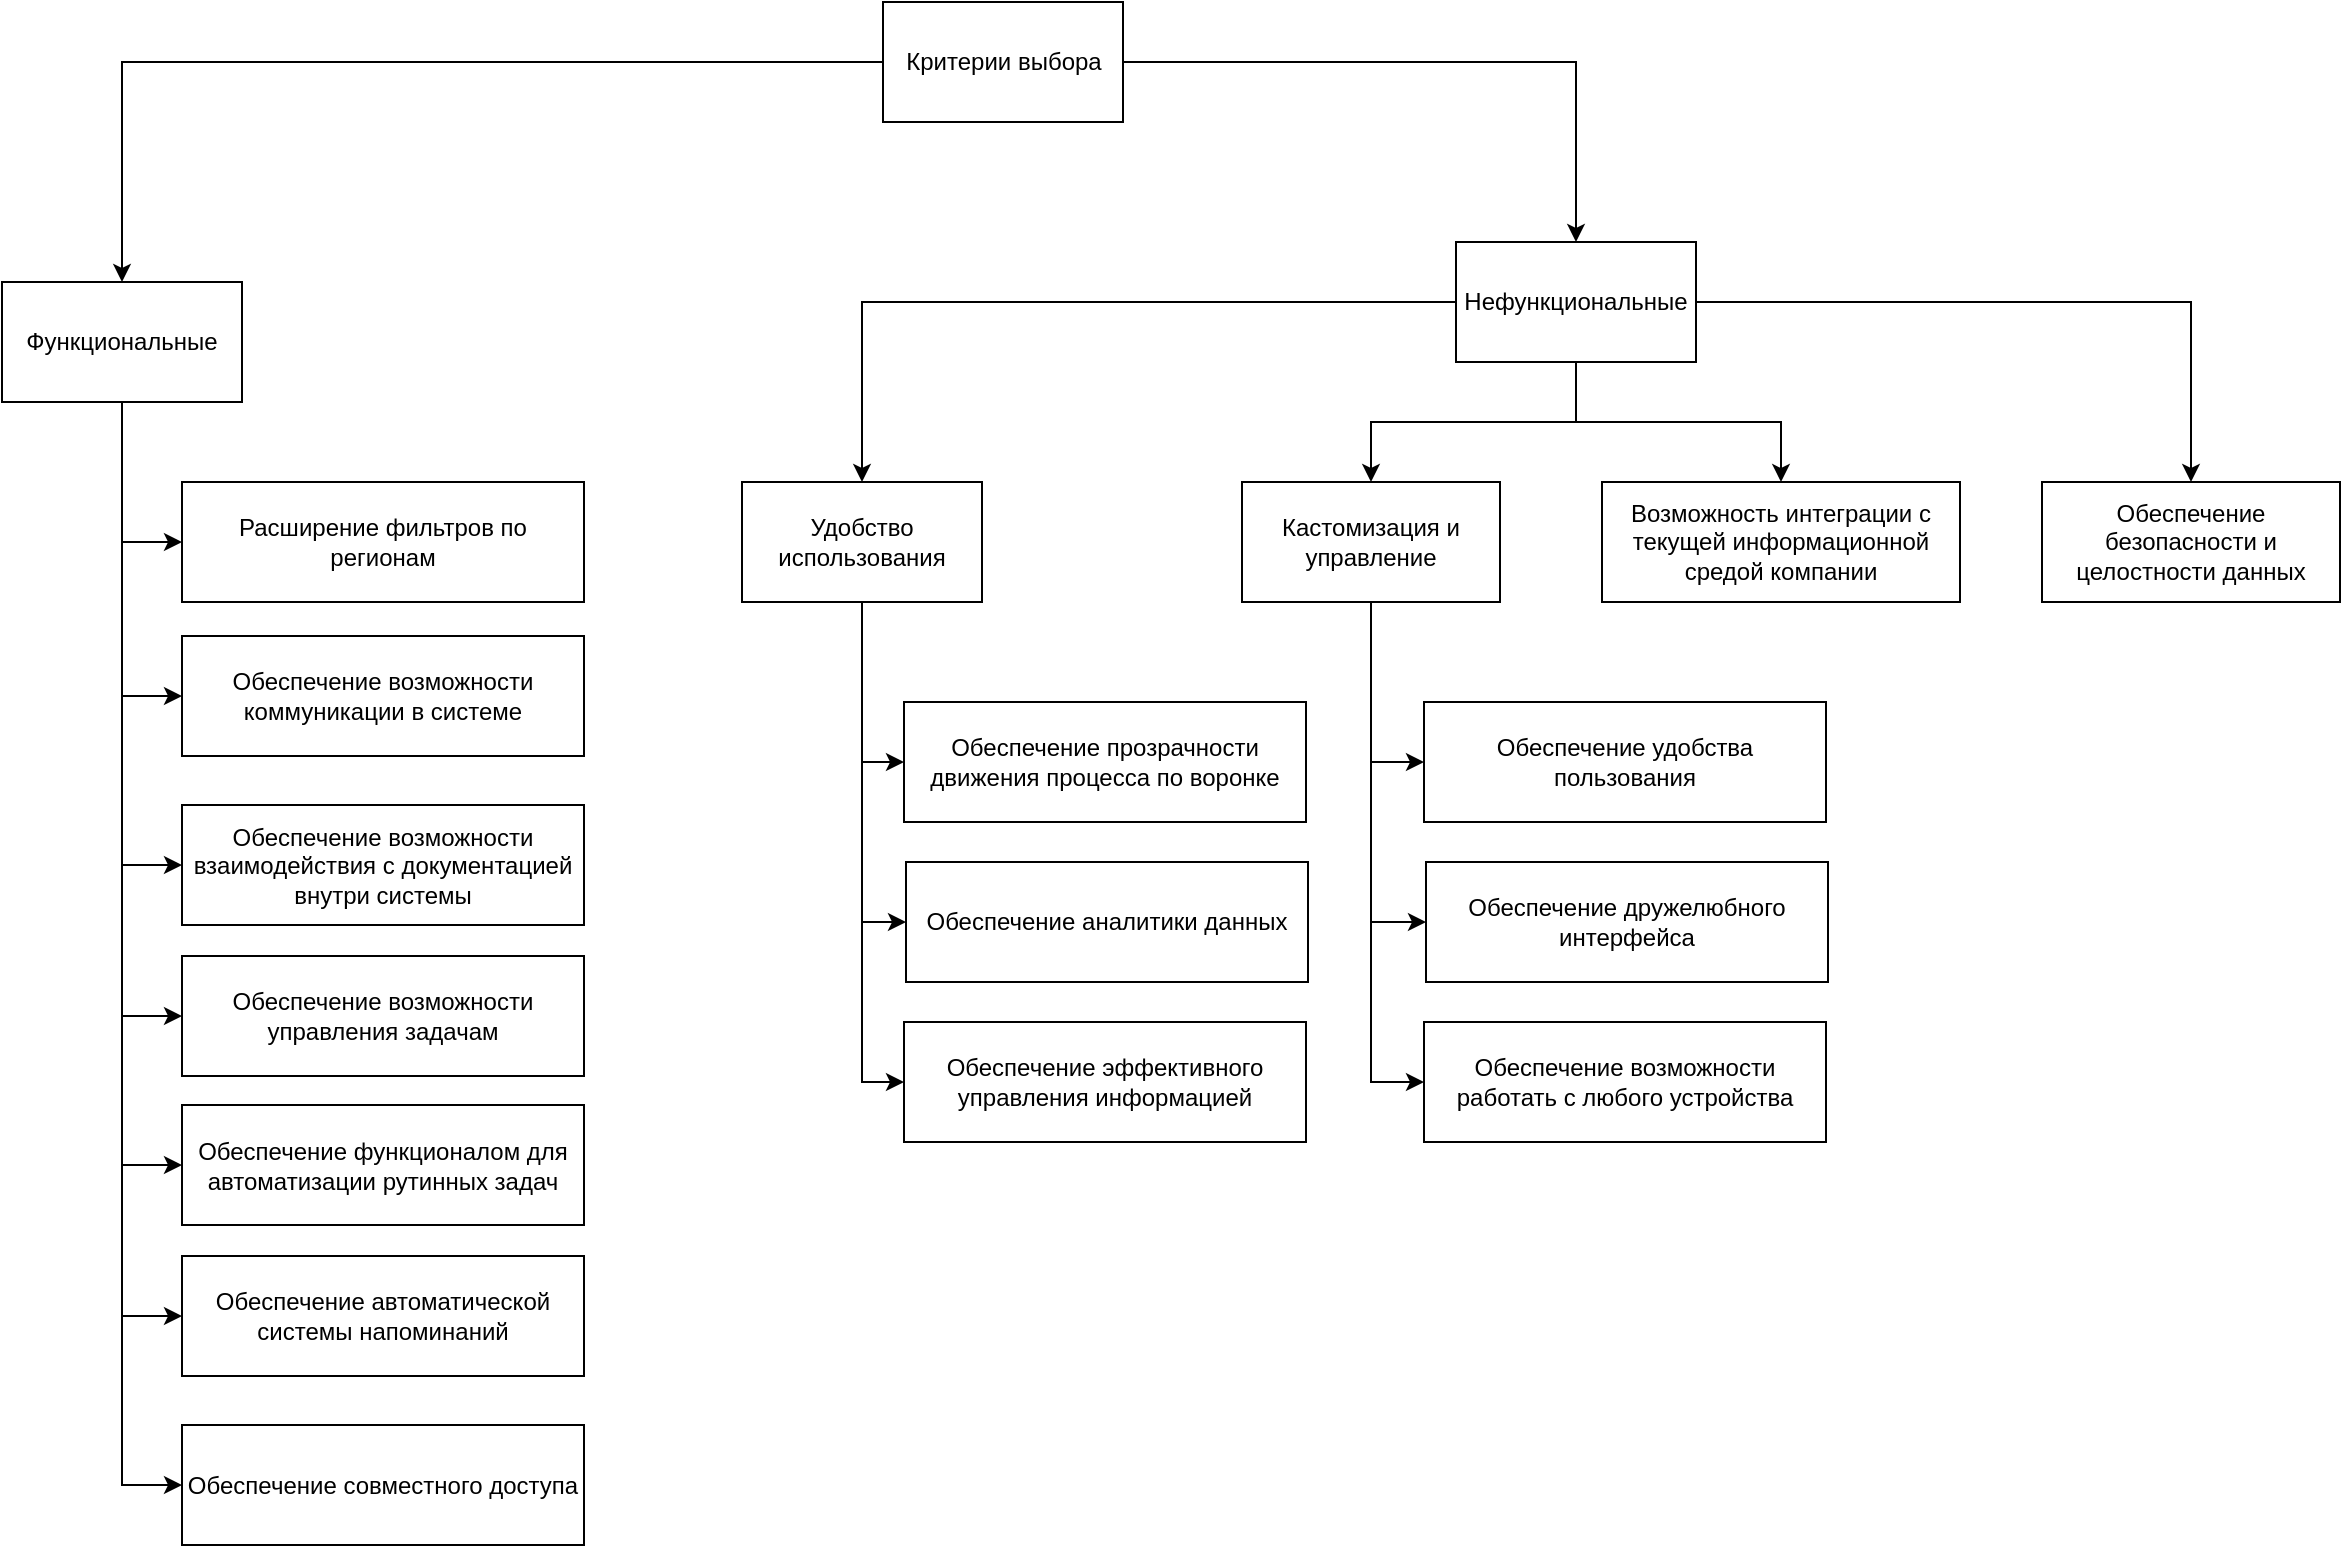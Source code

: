 <mxfile version="22.1.5" type="github">
  <diagram name="Page-1" id="XEkcd8DXK6cYoFrj4VAr">
    <mxGraphModel dx="1960" dy="1146" grid="1" gridSize="10" guides="1" tooltips="1" connect="1" arrows="1" fold="1" page="1" pageScale="1" pageWidth="827" pageHeight="1169" math="0" shadow="0">
      <root>
        <mxCell id="0" />
        <mxCell id="1" parent="0" />
        <mxCell id="ZkaKHpSh5NO_QCCOGs7D-12" style="edgeStyle=orthogonalEdgeStyle;rounded=0;orthogonalLoop=1;jettySize=auto;html=1;" edge="1" parent="1" source="MVHBoMpumN7ushQgrpT9-1" target="MVHBoMpumN7ushQgrpT9-2">
          <mxGeometry relative="1" as="geometry" />
        </mxCell>
        <mxCell id="ZkaKHpSh5NO_QCCOGs7D-13" style="edgeStyle=orthogonalEdgeStyle;rounded=0;orthogonalLoop=1;jettySize=auto;html=1;" edge="1" parent="1" source="MVHBoMpumN7ushQgrpT9-1" target="MVHBoMpumN7ushQgrpT9-3">
          <mxGeometry relative="1" as="geometry" />
        </mxCell>
        <mxCell id="MVHBoMpumN7ushQgrpT9-1" value="Критерии выбора" style="rounded=0;whiteSpace=wrap;html=1;" parent="1" vertex="1">
          <mxGeometry x="540.5" y="40" width="120" height="60" as="geometry" />
        </mxCell>
        <mxCell id="ZkaKHpSh5NO_QCCOGs7D-14" style="edgeStyle=orthogonalEdgeStyle;rounded=0;orthogonalLoop=1;jettySize=auto;html=1;entryX=0;entryY=0.5;entryDx=0;entryDy=0;" edge="1" parent="1" source="MVHBoMpumN7ushQgrpT9-2" target="ZkaKHpSh5NO_QCCOGs7D-4">
          <mxGeometry relative="1" as="geometry" />
        </mxCell>
        <mxCell id="ZkaKHpSh5NO_QCCOGs7D-15" style="edgeStyle=orthogonalEdgeStyle;rounded=0;orthogonalLoop=1;jettySize=auto;html=1;entryX=0;entryY=0.5;entryDx=0;entryDy=0;" edge="1" parent="1" source="MVHBoMpumN7ushQgrpT9-2" target="ZkaKHpSh5NO_QCCOGs7D-5">
          <mxGeometry relative="1" as="geometry" />
        </mxCell>
        <mxCell id="ZkaKHpSh5NO_QCCOGs7D-16" style="edgeStyle=orthogonalEdgeStyle;rounded=0;orthogonalLoop=1;jettySize=auto;html=1;entryX=0;entryY=0.5;entryDx=0;entryDy=0;" edge="1" parent="1" source="MVHBoMpumN7ushQgrpT9-2" target="ZkaKHpSh5NO_QCCOGs7D-7">
          <mxGeometry relative="1" as="geometry" />
        </mxCell>
        <mxCell id="ZkaKHpSh5NO_QCCOGs7D-17" style="edgeStyle=orthogonalEdgeStyle;rounded=0;orthogonalLoop=1;jettySize=auto;html=1;entryX=0;entryY=0.5;entryDx=0;entryDy=0;" edge="1" parent="1" source="MVHBoMpumN7ushQgrpT9-2" target="ZkaKHpSh5NO_QCCOGs7D-8">
          <mxGeometry relative="1" as="geometry" />
        </mxCell>
        <mxCell id="ZkaKHpSh5NO_QCCOGs7D-18" style="edgeStyle=orthogonalEdgeStyle;rounded=0;orthogonalLoop=1;jettySize=auto;html=1;entryX=0;entryY=0.5;entryDx=0;entryDy=0;" edge="1" parent="1" source="MVHBoMpumN7ushQgrpT9-2" target="ZkaKHpSh5NO_QCCOGs7D-9">
          <mxGeometry relative="1" as="geometry" />
        </mxCell>
        <mxCell id="ZkaKHpSh5NO_QCCOGs7D-19" style="edgeStyle=orthogonalEdgeStyle;rounded=0;orthogonalLoop=1;jettySize=auto;html=1;entryX=0;entryY=0.5;entryDx=0;entryDy=0;" edge="1" parent="1" source="MVHBoMpumN7ushQgrpT9-2" target="ZkaKHpSh5NO_QCCOGs7D-10">
          <mxGeometry relative="1" as="geometry" />
        </mxCell>
        <mxCell id="ZkaKHpSh5NO_QCCOGs7D-20" style="edgeStyle=orthogonalEdgeStyle;rounded=0;orthogonalLoop=1;jettySize=auto;html=1;entryX=0;entryY=0.5;entryDx=0;entryDy=0;" edge="1" parent="1" source="MVHBoMpumN7ushQgrpT9-2" target="ZkaKHpSh5NO_QCCOGs7D-11">
          <mxGeometry relative="1" as="geometry" />
        </mxCell>
        <mxCell id="MVHBoMpumN7ushQgrpT9-2" value="Функциональные" style="rounded=0;whiteSpace=wrap;html=1;" parent="1" vertex="1">
          <mxGeometry x="100" y="180" width="120" height="60" as="geometry" />
        </mxCell>
        <mxCell id="ZkaKHpSh5NO_QCCOGs7D-21" style="edgeStyle=orthogonalEdgeStyle;rounded=0;orthogonalLoop=1;jettySize=auto;html=1;" edge="1" parent="1" source="MVHBoMpumN7ushQgrpT9-3" target="MVHBoMpumN7ushQgrpT9-10">
          <mxGeometry relative="1" as="geometry" />
        </mxCell>
        <mxCell id="ZkaKHpSh5NO_QCCOGs7D-22" style="edgeStyle=orthogonalEdgeStyle;rounded=0;orthogonalLoop=1;jettySize=auto;html=1;" edge="1" parent="1" source="MVHBoMpumN7ushQgrpT9-3" target="MVHBoMpumN7ushQgrpT9-11">
          <mxGeometry relative="1" as="geometry" />
        </mxCell>
        <mxCell id="ZkaKHpSh5NO_QCCOGs7D-23" style="edgeStyle=orthogonalEdgeStyle;rounded=0;orthogonalLoop=1;jettySize=auto;html=1;" edge="1" parent="1" source="MVHBoMpumN7ushQgrpT9-3" target="MVHBoMpumN7ushQgrpT9-8">
          <mxGeometry relative="1" as="geometry" />
        </mxCell>
        <mxCell id="ZkaKHpSh5NO_QCCOGs7D-24" style="edgeStyle=orthogonalEdgeStyle;rounded=0;orthogonalLoop=1;jettySize=auto;html=1;" edge="1" parent="1" source="MVHBoMpumN7ushQgrpT9-3" target="MVHBoMpumN7ushQgrpT9-9">
          <mxGeometry relative="1" as="geometry" />
        </mxCell>
        <mxCell id="MVHBoMpumN7ushQgrpT9-3" value="Нефункциональные" style="rounded=0;whiteSpace=wrap;html=1;" parent="1" vertex="1">
          <mxGeometry x="827" y="160" width="120" height="60" as="geometry" />
        </mxCell>
        <mxCell id="MVHBoMpumN7ushQgrpT9-5" value="Обеспечение прозрачности движения процесса по воронке" style="rounded=0;whiteSpace=wrap;html=1;" parent="1" vertex="1">
          <mxGeometry x="551" y="390" width="201" height="60" as="geometry" />
        </mxCell>
        <mxCell id="MVHBoMpumN7ushQgrpT9-6" value="Обеспечение аналитики данных" style="rounded=0;whiteSpace=wrap;html=1;" parent="1" vertex="1">
          <mxGeometry x="552" y="470" width="201" height="60" as="geometry" />
        </mxCell>
        <mxCell id="MVHBoMpumN7ushQgrpT9-7" value="Обеспечение эффективного управления информацией" style="rounded=0;whiteSpace=wrap;html=1;" parent="1" vertex="1">
          <mxGeometry x="551" y="550" width="201" height="60" as="geometry" />
        </mxCell>
        <mxCell id="MVHBoMpumN7ushQgrpT9-8" value="Возможность интеграции с текущей информационной средой компании" style="rounded=0;whiteSpace=wrap;html=1;" parent="1" vertex="1">
          <mxGeometry x="900" y="280" width="179" height="60" as="geometry" />
        </mxCell>
        <mxCell id="MVHBoMpumN7ushQgrpT9-9" value="Обеспечение безопасности и целостности данных" style="rounded=0;whiteSpace=wrap;html=1;" parent="1" vertex="1">
          <mxGeometry x="1120" y="280" width="149" height="60" as="geometry" />
        </mxCell>
        <mxCell id="ZkaKHpSh5NO_QCCOGs7D-25" style="edgeStyle=orthogonalEdgeStyle;rounded=0;orthogonalLoop=1;jettySize=auto;html=1;entryX=0;entryY=0.5;entryDx=0;entryDy=0;" edge="1" parent="1" source="MVHBoMpumN7ushQgrpT9-10" target="MVHBoMpumN7ushQgrpT9-5">
          <mxGeometry relative="1" as="geometry" />
        </mxCell>
        <mxCell id="ZkaKHpSh5NO_QCCOGs7D-26" style="edgeStyle=orthogonalEdgeStyle;rounded=0;orthogonalLoop=1;jettySize=auto;html=1;entryX=0;entryY=0.5;entryDx=0;entryDy=0;" edge="1" parent="1" source="MVHBoMpumN7ushQgrpT9-10" target="MVHBoMpumN7ushQgrpT9-6">
          <mxGeometry relative="1" as="geometry" />
        </mxCell>
        <mxCell id="ZkaKHpSh5NO_QCCOGs7D-27" style="edgeStyle=orthogonalEdgeStyle;rounded=0;orthogonalLoop=1;jettySize=auto;html=1;entryX=0;entryY=0.5;entryDx=0;entryDy=0;" edge="1" parent="1" source="MVHBoMpumN7ushQgrpT9-10" target="MVHBoMpumN7ushQgrpT9-7">
          <mxGeometry relative="1" as="geometry" />
        </mxCell>
        <mxCell id="MVHBoMpumN7ushQgrpT9-10" value="Удобство использования" style="rounded=0;whiteSpace=wrap;html=1;" parent="1" vertex="1">
          <mxGeometry x="470" y="280" width="120" height="60" as="geometry" />
        </mxCell>
        <mxCell id="ZkaKHpSh5NO_QCCOGs7D-28" style="edgeStyle=orthogonalEdgeStyle;rounded=0;orthogonalLoop=1;jettySize=auto;html=1;entryX=0;entryY=0.5;entryDx=0;entryDy=0;" edge="1" parent="1" source="MVHBoMpumN7ushQgrpT9-11" target="ZkaKHpSh5NO_QCCOGs7D-1">
          <mxGeometry relative="1" as="geometry" />
        </mxCell>
        <mxCell id="ZkaKHpSh5NO_QCCOGs7D-29" style="edgeStyle=orthogonalEdgeStyle;rounded=0;orthogonalLoop=1;jettySize=auto;html=1;entryX=0;entryY=0.5;entryDx=0;entryDy=0;" edge="1" parent="1" source="MVHBoMpumN7ushQgrpT9-11" target="ZkaKHpSh5NO_QCCOGs7D-2">
          <mxGeometry relative="1" as="geometry" />
        </mxCell>
        <mxCell id="ZkaKHpSh5NO_QCCOGs7D-30" style="edgeStyle=orthogonalEdgeStyle;rounded=0;orthogonalLoop=1;jettySize=auto;html=1;entryX=0;entryY=0.5;entryDx=0;entryDy=0;" edge="1" parent="1" source="MVHBoMpumN7ushQgrpT9-11" target="ZkaKHpSh5NO_QCCOGs7D-3">
          <mxGeometry relative="1" as="geometry" />
        </mxCell>
        <mxCell id="MVHBoMpumN7ushQgrpT9-11" value="Кастомизация и управление" style="rounded=0;whiteSpace=wrap;html=1;" parent="1" vertex="1">
          <mxGeometry x="720" y="280" width="129" height="60" as="geometry" />
        </mxCell>
        <mxCell id="ZkaKHpSh5NO_QCCOGs7D-1" value="Обеспечение удобства пользования" style="rounded=0;whiteSpace=wrap;html=1;" vertex="1" parent="1">
          <mxGeometry x="811" y="390" width="201" height="60" as="geometry" />
        </mxCell>
        <mxCell id="ZkaKHpSh5NO_QCCOGs7D-2" value="Обеспечение дружелюбного интерфейса" style="rounded=0;whiteSpace=wrap;html=1;" vertex="1" parent="1">
          <mxGeometry x="812" y="470" width="201" height="60" as="geometry" />
        </mxCell>
        <mxCell id="ZkaKHpSh5NO_QCCOGs7D-3" value="Обеспечение возможности работать с любого устройства" style="rounded=0;whiteSpace=wrap;html=1;" vertex="1" parent="1">
          <mxGeometry x="811" y="550" width="201" height="60" as="geometry" />
        </mxCell>
        <mxCell id="ZkaKHpSh5NO_QCCOGs7D-4" value="Расширение фильтров по регионам" style="rounded=0;whiteSpace=wrap;html=1;" vertex="1" parent="1">
          <mxGeometry x="190" y="280" width="201" height="60" as="geometry" />
        </mxCell>
        <mxCell id="ZkaKHpSh5NO_QCCOGs7D-5" value="Обеспечение возможности коммуникации в системе" style="rounded=0;whiteSpace=wrap;html=1;" vertex="1" parent="1">
          <mxGeometry x="190" y="357" width="201" height="60" as="geometry" />
        </mxCell>
        <mxCell id="ZkaKHpSh5NO_QCCOGs7D-7" value="Обеспечение возможности взаимодействия с документацией внутри системы" style="rounded=0;whiteSpace=wrap;html=1;" vertex="1" parent="1">
          <mxGeometry x="190" y="441.5" width="201" height="60" as="geometry" />
        </mxCell>
        <mxCell id="ZkaKHpSh5NO_QCCOGs7D-8" value="Обеспечение возможности управления задачам" style="rounded=0;whiteSpace=wrap;html=1;" vertex="1" parent="1">
          <mxGeometry x="190" y="517" width="201" height="60" as="geometry" />
        </mxCell>
        <mxCell id="ZkaKHpSh5NO_QCCOGs7D-9" value="Обеспечение функционалом для автоматизации рутинных задач" style="rounded=0;whiteSpace=wrap;html=1;" vertex="1" parent="1">
          <mxGeometry x="190" y="591.5" width="201" height="60" as="geometry" />
        </mxCell>
        <mxCell id="ZkaKHpSh5NO_QCCOGs7D-10" value="Обеспечение автоматической системы напоминаний" style="rounded=0;whiteSpace=wrap;html=1;" vertex="1" parent="1">
          <mxGeometry x="190" y="667" width="201" height="60" as="geometry" />
        </mxCell>
        <mxCell id="ZkaKHpSh5NO_QCCOGs7D-11" value="Обеспечение совместного доступа" style="rounded=0;whiteSpace=wrap;html=1;" vertex="1" parent="1">
          <mxGeometry x="190" y="751.5" width="201" height="60" as="geometry" />
        </mxCell>
      </root>
    </mxGraphModel>
  </diagram>
</mxfile>
